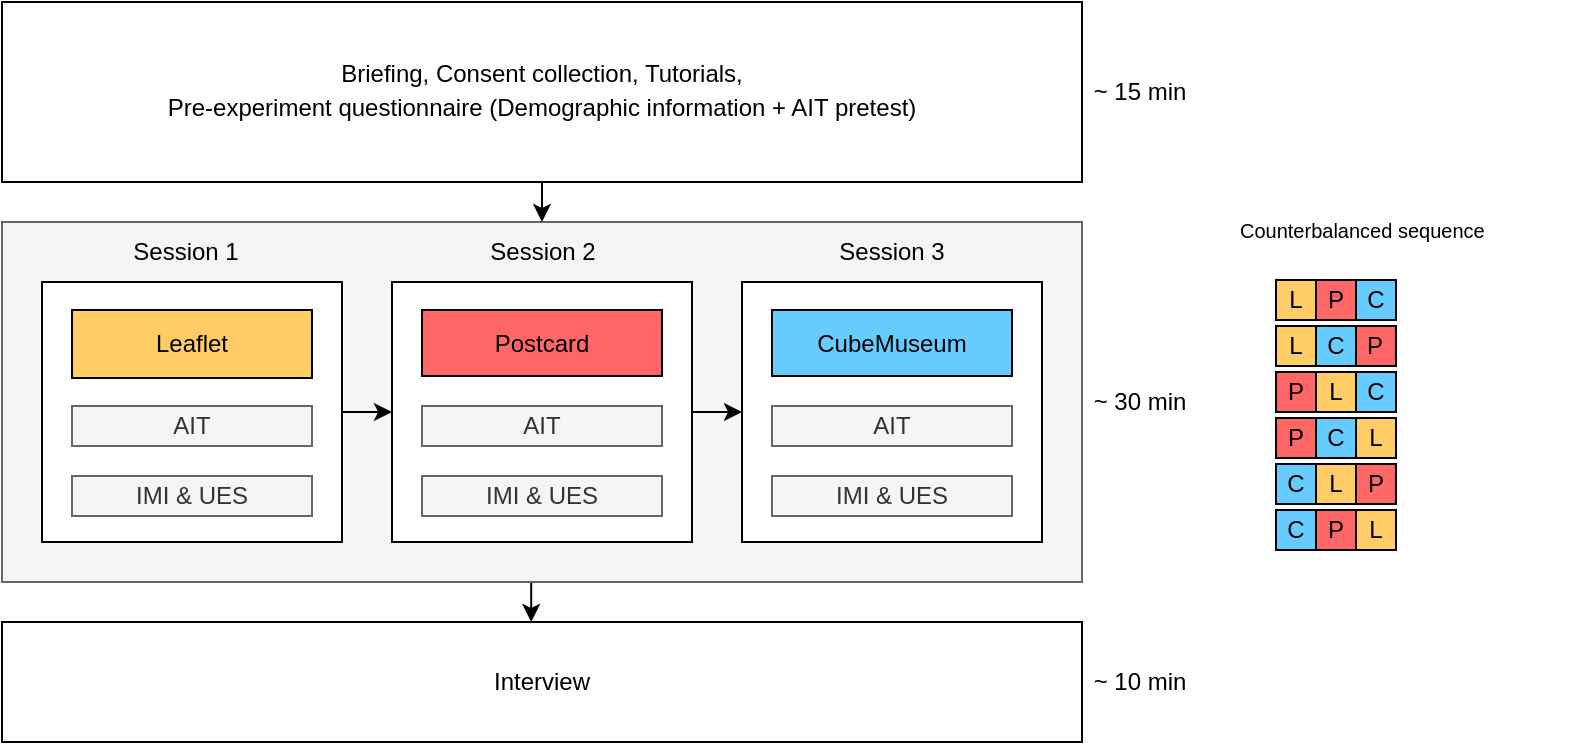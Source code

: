 <mxfile version="15.1.1" type="github">
  <diagram id="YztOMZqRNjCZVYt_EYAs" name="Page-1">
    <mxGraphModel dx="1550" dy="867" grid="1" gridSize="10" guides="1" tooltips="1" connect="1" arrows="1" fold="1" page="1" pageScale="1" pageWidth="980" pageHeight="690" math="0" shadow="0">
      <root>
        <mxCell id="0" />
        <mxCell id="1" parent="0" />
        <mxCell id="ed0Cr6qEdPq9sL8ti0eW-55" style="edgeStyle=orthogonalEdgeStyle;rounded=0;orthogonalLoop=1;jettySize=auto;html=1;exitX=0.5;exitY=1;exitDx=0;exitDy=0;entryX=0.49;entryY=0;entryDx=0;entryDy=0;entryPerimeter=0;" parent="1" source="ed0Cr6qEdPq9sL8ti0eW-13" target="ed0Cr6qEdPq9sL8ti0eW-3" edge="1">
          <mxGeometry relative="1" as="geometry" />
        </mxCell>
        <mxCell id="ed0Cr6qEdPq9sL8ti0eW-13" value="" style="rounded=0;whiteSpace=wrap;html=1;fillColor=#f5f5f5;strokeColor=#666666;fontColor=#333333;" parent="1" vertex="1">
          <mxGeometry x="130" y="200" width="540" height="180" as="geometry" />
        </mxCell>
        <mxCell id="ed0Cr6qEdPq9sL8ti0eW-43" style="edgeStyle=orthogonalEdgeStyle;rounded=0;orthogonalLoop=1;jettySize=auto;html=1;exitX=1;exitY=0.5;exitDx=0;exitDy=0;entryX=0;entryY=0.5;entryDx=0;entryDy=0;" parent="1" source="ed0Cr6qEdPq9sL8ti0eW-15" target="ed0Cr6qEdPq9sL8ti0eW-16" edge="1">
          <mxGeometry relative="1" as="geometry" />
        </mxCell>
        <mxCell id="ed0Cr6qEdPq9sL8ti0eW-15" value="" style="rounded=0;whiteSpace=wrap;html=1;" parent="1" vertex="1">
          <mxGeometry x="150" y="230" width="150" height="130" as="geometry" />
        </mxCell>
        <mxCell id="ed0Cr6qEdPq9sL8ti0eW-49" style="edgeStyle=orthogonalEdgeStyle;rounded=0;orthogonalLoop=1;jettySize=auto;html=1;exitX=1;exitY=0.5;exitDx=0;exitDy=0;entryX=0;entryY=0.5;entryDx=0;entryDy=0;" parent="1" source="ed0Cr6qEdPq9sL8ti0eW-16" target="ed0Cr6qEdPq9sL8ti0eW-17" edge="1">
          <mxGeometry relative="1" as="geometry" />
        </mxCell>
        <mxCell id="ed0Cr6qEdPq9sL8ti0eW-16" value="" style="rounded=0;whiteSpace=wrap;html=1;" parent="1" vertex="1">
          <mxGeometry x="325" y="230" width="150" height="130" as="geometry" />
        </mxCell>
        <mxCell id="ed0Cr6qEdPq9sL8ti0eW-17" value="" style="rounded=0;whiteSpace=wrap;html=1;" parent="1" vertex="1">
          <mxGeometry x="500" y="230" width="150" height="130" as="geometry" />
        </mxCell>
        <mxCell id="ed0Cr6qEdPq9sL8ti0eW-53" style="edgeStyle=orthogonalEdgeStyle;rounded=0;orthogonalLoop=1;jettySize=auto;html=1;exitX=0.5;exitY=1;exitDx=0;exitDy=0;entryX=0.5;entryY=0;entryDx=0;entryDy=0;" parent="1" source="ed0Cr6qEdPq9sL8ti0eW-1" target="ed0Cr6qEdPq9sL8ti0eW-13" edge="1">
          <mxGeometry relative="1" as="geometry" />
        </mxCell>
        <mxCell id="ed0Cr6qEdPq9sL8ti0eW-1" value="Briefing, Consent collection, Tutorials, &lt;br&gt;&lt;span&gt;&lt;span lang=&quot;EN-US&quot; style=&quot;line-height: 150%&quot;&gt;&lt;font face=&quot;Arial&quot;&gt;Pre-experiment questionnaire&amp;nbsp;&lt;/font&gt;&lt;/span&gt;&lt;/span&gt;(Demographic information + AIT pretest)" style="rounded=0;whiteSpace=wrap;html=1;" parent="1" vertex="1">
          <mxGeometry x="130" y="90" width="540" height="90" as="geometry" />
        </mxCell>
        <mxCell id="ed0Cr6qEdPq9sL8ti0eW-3" value="&lt;font face=&quot;Arial&quot;&gt;Interview&lt;/font&gt;" style="rounded=0;whiteSpace=wrap;html=1;" parent="1" vertex="1">
          <mxGeometry x="130" y="400" width="540" height="60" as="geometry" />
        </mxCell>
        <mxCell id="ed0Cr6qEdPq9sL8ti0eW-7" value="&lt;font face=&quot;Arial&quot;&gt;AIT&lt;/font&gt;" style="rounded=0;whiteSpace=wrap;html=1;fillColor=#f5f5f5;strokeColor=#666666;fontColor=#333333;" parent="1" vertex="1">
          <mxGeometry x="165" y="292" width="120" height="20" as="geometry" />
        </mxCell>
        <mxCell id="ed0Cr6qEdPq9sL8ti0eW-8" value="&lt;span style=&quot;font-family: &amp;#34;arial&amp;#34;&quot;&gt;AIT&lt;/span&gt;" style="rounded=0;whiteSpace=wrap;html=1;fillColor=#f5f5f5;strokeColor=#666666;fontColor=#333333;" parent="1" vertex="1">
          <mxGeometry x="340" y="292" width="120" height="20" as="geometry" />
        </mxCell>
        <mxCell id="ed0Cr6qEdPq9sL8ti0eW-9" value="&lt;span style=&quot;font-family: &amp;#34;arial&amp;#34;&quot;&gt;AIT&lt;/span&gt;" style="rounded=0;whiteSpace=wrap;html=1;fillColor=#f5f5f5;strokeColor=#666666;fontColor=#333333;" parent="1" vertex="1">
          <mxGeometry x="515" y="292" width="120" height="20" as="geometry" />
        </mxCell>
        <mxCell id="ed0Cr6qEdPq9sL8ti0eW-10" value="IMI &amp;amp; UES" style="rounded=0;whiteSpace=wrap;html=1;fillColor=#f5f5f5;strokeColor=#666666;fontColor=#333333;" parent="1" vertex="1">
          <mxGeometry x="165" y="327" width="120" height="20" as="geometry" />
        </mxCell>
        <mxCell id="ed0Cr6qEdPq9sL8ti0eW-11" value="&lt;span&gt;IMI &amp;amp; UES&lt;/span&gt;" style="rounded=0;whiteSpace=wrap;html=1;fillColor=#f5f5f5;strokeColor=#666666;fontColor=#333333;" parent="1" vertex="1">
          <mxGeometry x="340" y="327" width="120" height="20" as="geometry" />
        </mxCell>
        <mxCell id="ed0Cr6qEdPq9sL8ti0eW-12" value="&lt;span&gt;IMI &amp;amp; UES&lt;/span&gt;" style="rounded=0;whiteSpace=wrap;html=1;fillColor=#f5f5f5;strokeColor=#666666;fontColor=#333333;" parent="1" vertex="1">
          <mxGeometry x="515" y="327" width="120" height="20" as="geometry" />
        </mxCell>
        <mxCell id="ed0Cr6qEdPq9sL8ti0eW-18" value="&lt;font face=&quot;Arial&quot;&gt;L&lt;/font&gt;" style="rounded=0;whiteSpace=wrap;html=1;fontColor=#000000;fillColor=#ffcc66;" parent="1" vertex="1">
          <mxGeometry x="767" y="229" width="20" height="20" as="geometry" />
        </mxCell>
        <mxCell id="ed0Cr6qEdPq9sL8ti0eW-25" value="&lt;span style=&quot;font-family: &amp;#34;arial&amp;#34;&quot;&gt;L&lt;/span&gt;" style="rounded=0;whiteSpace=wrap;html=1;fontColor=#000000;fillColor=#FFCC66;" parent="1" vertex="1">
          <mxGeometry x="767" y="252" width="20" height="20" as="geometry" />
        </mxCell>
        <mxCell id="ed0Cr6qEdPq9sL8ti0eW-27" value="&lt;font face=&quot;Arial&quot;&gt;P&lt;/font&gt;" style="rounded=0;whiteSpace=wrap;html=1;fillColor=#FF6666;" parent="1" vertex="1">
          <mxGeometry x="787" y="229" width="20" height="20" as="geometry" />
        </mxCell>
        <mxCell id="ed0Cr6qEdPq9sL8ti0eW-28" value="&lt;font face=&quot;Arial&quot;&gt;P&lt;/font&gt;" style="rounded=0;whiteSpace=wrap;html=1;fillColor=#ff6666;" parent="1" vertex="1">
          <mxGeometry x="806" y="252" width="21" height="20" as="geometry" />
        </mxCell>
        <mxCell id="ed0Cr6qEdPq9sL8ti0eW-29" value="&lt;font face=&quot;Arial&quot;&gt;C&lt;/font&gt;" style="rounded=0;whiteSpace=wrap;html=1;fillColor=#66ccff;" parent="1" vertex="1">
          <mxGeometry x="807" y="229" width="20" height="20" as="geometry" />
        </mxCell>
        <mxCell id="ed0Cr6qEdPq9sL8ti0eW-30" value="&lt;span style=&quot;font-family: &amp;#34;arial&amp;#34;&quot;&gt;C&lt;/span&gt;" style="rounded=0;whiteSpace=wrap;html=1;fillColor=#66ccff;" parent="1" vertex="1">
          <mxGeometry x="787" y="252" width="20" height="20" as="geometry" />
        </mxCell>
        <mxCell id="ed0Cr6qEdPq9sL8ti0eW-31" value="&lt;span style=&quot;font-family: &amp;#34;arial&amp;#34;&quot;&gt;P&lt;/span&gt;" style="rounded=0;whiteSpace=wrap;html=1;fillColor=#FF6666;" parent="1" vertex="1">
          <mxGeometry x="767" y="275" width="20" height="20" as="geometry" />
        </mxCell>
        <mxCell id="ed0Cr6qEdPq9sL8ti0eW-32" value="&lt;span style=&quot;font-family: &amp;#34;arial&amp;#34;&quot;&gt;C&lt;/span&gt;" style="rounded=0;whiteSpace=wrap;html=1;fillColor=#66CCFF;" parent="1" vertex="1">
          <mxGeometry x="767" y="321" width="20" height="20" as="geometry" />
        </mxCell>
        <mxCell id="ed0Cr6qEdPq9sL8ti0eW-33" value="&lt;span style=&quot;font-family: &amp;#34;arial&amp;#34;&quot;&gt;L&lt;/span&gt;" style="rounded=0;whiteSpace=wrap;html=1;fillColor=#FFCC66;" parent="1" vertex="1">
          <mxGeometry x="787" y="321" width="20" height="20" as="geometry" />
        </mxCell>
        <mxCell id="ed0Cr6qEdPq9sL8ti0eW-34" value="&lt;span style=&quot;font-family: &amp;#34;arial&amp;#34;&quot;&gt;C&lt;/span&gt;" style="rounded=0;whiteSpace=wrap;html=1;fillColor=#66CCFF;" parent="1" vertex="1">
          <mxGeometry x="767" y="344" width="20" height="20" as="geometry" />
        </mxCell>
        <mxCell id="ed0Cr6qEdPq9sL8ti0eW-35" value="&lt;span style=&quot;font-family: &amp;#34;arial&amp;#34;&quot;&gt;L&lt;/span&gt;" style="rounded=0;whiteSpace=wrap;html=1;fillColor=#FFCC66;" parent="1" vertex="1">
          <mxGeometry x="807" y="344" width="20" height="20" as="geometry" />
        </mxCell>
        <mxCell id="ed0Cr6qEdPq9sL8ti0eW-36" value="&lt;span style=&quot;font-family: &amp;#34;arial&amp;#34;&quot;&gt;P&lt;/span&gt;" style="rounded=0;whiteSpace=wrap;html=1;fillColor=#FF6666;" parent="1" vertex="1">
          <mxGeometry x="807" y="321" width="20" height="20" as="geometry" />
        </mxCell>
        <mxCell id="ed0Cr6qEdPq9sL8ti0eW-37" value="&lt;span style=&quot;font-family: &amp;#34;arial&amp;#34;&quot;&gt;C&lt;/span&gt;" style="rounded=0;whiteSpace=wrap;html=1;fillColor=#66CCFF;" parent="1" vertex="1">
          <mxGeometry x="787" y="298" width="20" height="20" as="geometry" />
        </mxCell>
        <mxCell id="ed0Cr6qEdPq9sL8ti0eW-39" value="&lt;span style=&quot;font-family: &amp;#34;arial&amp;#34;&quot;&gt;C&lt;/span&gt;" style="rounded=0;whiteSpace=wrap;html=1;fillColor=#66CCFF;" parent="1" vertex="1">
          <mxGeometry x="807" y="275" width="20" height="20" as="geometry" />
        </mxCell>
        <mxCell id="ed0Cr6qEdPq9sL8ti0eW-40" value="&lt;span style=&quot;font-family: &amp;#34;arial&amp;#34;&quot;&gt;L&lt;/span&gt;" style="rounded=0;whiteSpace=wrap;html=1;fillColor=#FFCC66;" parent="1" vertex="1">
          <mxGeometry x="787" y="275" width="20" height="20" as="geometry" />
        </mxCell>
        <mxCell id="ed0Cr6qEdPq9sL8ti0eW-41" value="&lt;span style=&quot;font-family: &amp;#34;arial&amp;#34;&quot;&gt;P&lt;/span&gt;" style="rounded=0;whiteSpace=wrap;html=1;fillColor=#FF6666;" parent="1" vertex="1">
          <mxGeometry x="767" y="298" width="20" height="20" as="geometry" />
        </mxCell>
        <mxCell id="ed0Cr6qEdPq9sL8ti0eW-42" value="&lt;span style=&quot;font-family: &amp;#34;arial&amp;#34;&quot;&gt;L&lt;/span&gt;" style="rounded=0;whiteSpace=wrap;html=1;fillColor=#FFCC66;" parent="1" vertex="1">
          <mxGeometry x="807" y="298" width="20" height="20" as="geometry" />
        </mxCell>
        <mxCell id="ed0Cr6qEdPq9sL8ti0eW-52" value="&lt;span style=&quot;font-family: &amp;#34;arial&amp;#34;&quot;&gt;P&lt;/span&gt;" style="rounded=0;whiteSpace=wrap;html=1;fillColor=#FF6666;" parent="1" vertex="1">
          <mxGeometry x="787" y="344" width="20" height="20" as="geometry" />
        </mxCell>
        <mxCell id="ed0Cr6qEdPq9sL8ti0eW-56" value="&lt;font face=&quot;Arial&quot;&gt;~ 10 min&lt;/font&gt;" style="text;html=1;strokeColor=none;fillColor=none;align=center;verticalAlign=middle;whiteSpace=wrap;rounded=0;" parent="1" vertex="1">
          <mxGeometry x="664" y="405" width="70" height="50" as="geometry" />
        </mxCell>
        <mxCell id="ed0Cr6qEdPq9sL8ti0eW-57" value="&lt;font face=&quot;Arial&quot;&gt;~ 30 min&lt;/font&gt;" style="text;html=1;strokeColor=none;fillColor=none;align=center;verticalAlign=middle;whiteSpace=wrap;rounded=0;" parent="1" vertex="1">
          <mxGeometry x="664" y="265" width="70" height="50" as="geometry" />
        </mxCell>
        <mxCell id="ed0Cr6qEdPq9sL8ti0eW-58" value="&lt;font face=&quot;Arial&quot;&gt;~ 15 min&lt;/font&gt;" style="text;html=1;strokeColor=none;fillColor=none;align=center;verticalAlign=middle;whiteSpace=wrap;rounded=0;" parent="1" vertex="1">
          <mxGeometry x="664" y="110" width="70" height="50" as="geometry" />
        </mxCell>
        <mxCell id="ed0Cr6qEdPq9sL8ti0eW-64" value="&lt;span style=&quot;font-family: &amp;#34;arial&amp;#34;&quot;&gt;Session 3&lt;/span&gt;" style="text;html=1;strokeColor=none;fillColor=none;align=center;verticalAlign=middle;whiteSpace=wrap;rounded=0;" parent="1" vertex="1">
          <mxGeometry x="540" y="190" width="70" height="50" as="geometry" />
        </mxCell>
        <mxCell id="ed0Cr6qEdPq9sL8ti0eW-65" value="&lt;span style=&quot;font-family: &amp;#34;arial&amp;#34;&quot;&gt;Session 2&lt;/span&gt;" style="text;html=1;strokeColor=none;fillColor=none;align=center;verticalAlign=middle;whiteSpace=wrap;rounded=0;" parent="1" vertex="1">
          <mxGeometry x="359.5" y="190" width="81" height="50" as="geometry" />
        </mxCell>
        <mxCell id="ed0Cr6qEdPq9sL8ti0eW-66" value="&lt;span style=&quot;font-family: &amp;#34;arial&amp;#34;&quot;&gt;Session 1&lt;/span&gt;" style="text;html=1;strokeColor=none;fillColor=none;align=center;verticalAlign=middle;whiteSpace=wrap;rounded=0;" parent="1" vertex="1">
          <mxGeometry x="165" y="190" width="114" height="50" as="geometry" />
        </mxCell>
        <mxCell id="afxT_G7yyYUA6docVojB-4" value="&lt;font face=&quot;Arial&quot;&gt;Leaflet&lt;/font&gt;" style="rounded=0;whiteSpace=wrap;html=1;fontColor=#000000;fillColor=#ffcc66;" vertex="1" parent="1">
          <mxGeometry x="165" y="244" width="120" height="34" as="geometry" />
        </mxCell>
        <mxCell id="afxT_G7yyYUA6docVojB-5" value="&lt;font face=&quot;Arial&quot;&gt;Postcard&lt;/font&gt;" style="rounded=0;whiteSpace=wrap;html=1;fillColor=#FF6666;" vertex="1" parent="1">
          <mxGeometry x="340" y="244" width="120" height="33" as="geometry" />
        </mxCell>
        <mxCell id="afxT_G7yyYUA6docVojB-7" value="&lt;span style=&quot;font-family: &amp;#34;arial&amp;#34;&quot;&gt;CubeMuseum&lt;/span&gt;" style="rounded=0;whiteSpace=wrap;html=1;fillColor=#66CCFF;" vertex="1" parent="1">
          <mxGeometry x="515" y="244" width="120" height="33" as="geometry" />
        </mxCell>
        <mxCell id="afxT_G7yyYUA6docVojB-10" value="&lt;span style=&quot;color: rgb(0 , 0 , 0) ; font-family: &amp;#34;arial&amp;#34; ; font-style: normal ; font-weight: 400 ; letter-spacing: normal ; text-align: center ; text-indent: 0px ; text-transform: none ; word-spacing: 0px ; display: inline ; float: none&quot;&gt;&lt;font style=&quot;font-size: 10px&quot;&gt;Counterbalanced sequence&lt;/font&gt;&lt;/span&gt;" style="text;whiteSpace=wrap;html=1;" vertex="1" parent="1">
          <mxGeometry x="747" y="190" width="170" height="29" as="geometry" />
        </mxCell>
      </root>
    </mxGraphModel>
  </diagram>
</mxfile>
